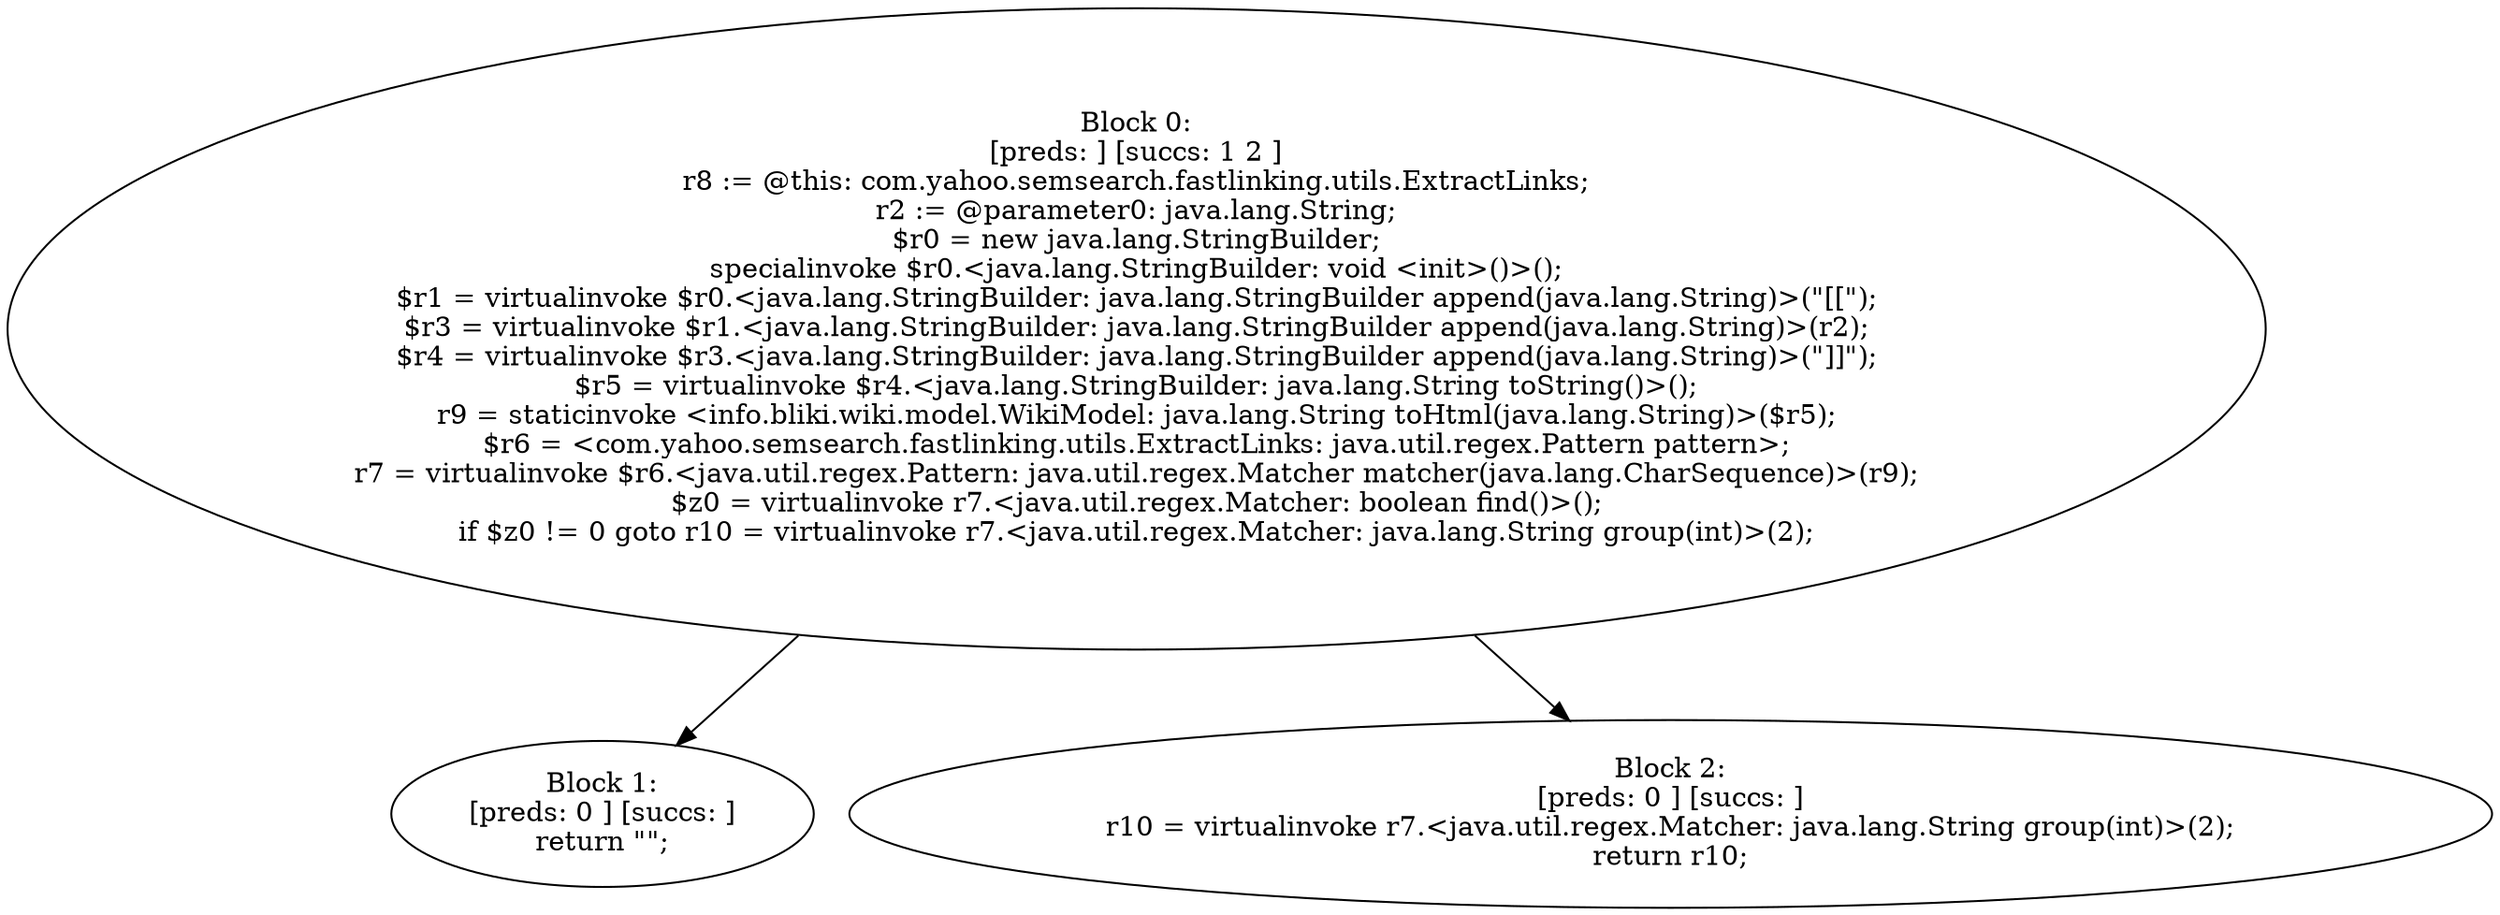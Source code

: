 digraph "unitGraph" {
    "Block 0:
[preds: ] [succs: 1 2 ]
r8 := @this: com.yahoo.semsearch.fastlinking.utils.ExtractLinks;
r2 := @parameter0: java.lang.String;
$r0 = new java.lang.StringBuilder;
specialinvoke $r0.<java.lang.StringBuilder: void <init>()>();
$r1 = virtualinvoke $r0.<java.lang.StringBuilder: java.lang.StringBuilder append(java.lang.String)>(\"[[\");
$r3 = virtualinvoke $r1.<java.lang.StringBuilder: java.lang.StringBuilder append(java.lang.String)>(r2);
$r4 = virtualinvoke $r3.<java.lang.StringBuilder: java.lang.StringBuilder append(java.lang.String)>(\"]]\");
$r5 = virtualinvoke $r4.<java.lang.StringBuilder: java.lang.String toString()>();
r9 = staticinvoke <info.bliki.wiki.model.WikiModel: java.lang.String toHtml(java.lang.String)>($r5);
$r6 = <com.yahoo.semsearch.fastlinking.utils.ExtractLinks: java.util.regex.Pattern pattern>;
r7 = virtualinvoke $r6.<java.util.regex.Pattern: java.util.regex.Matcher matcher(java.lang.CharSequence)>(r9);
$z0 = virtualinvoke r7.<java.util.regex.Matcher: boolean find()>();
if $z0 != 0 goto r10 = virtualinvoke r7.<java.util.regex.Matcher: java.lang.String group(int)>(2);
"
    "Block 1:
[preds: 0 ] [succs: ]
return \"\";
"
    "Block 2:
[preds: 0 ] [succs: ]
r10 = virtualinvoke r7.<java.util.regex.Matcher: java.lang.String group(int)>(2);
return r10;
"
    "Block 0:
[preds: ] [succs: 1 2 ]
r8 := @this: com.yahoo.semsearch.fastlinking.utils.ExtractLinks;
r2 := @parameter0: java.lang.String;
$r0 = new java.lang.StringBuilder;
specialinvoke $r0.<java.lang.StringBuilder: void <init>()>();
$r1 = virtualinvoke $r0.<java.lang.StringBuilder: java.lang.StringBuilder append(java.lang.String)>(\"[[\");
$r3 = virtualinvoke $r1.<java.lang.StringBuilder: java.lang.StringBuilder append(java.lang.String)>(r2);
$r4 = virtualinvoke $r3.<java.lang.StringBuilder: java.lang.StringBuilder append(java.lang.String)>(\"]]\");
$r5 = virtualinvoke $r4.<java.lang.StringBuilder: java.lang.String toString()>();
r9 = staticinvoke <info.bliki.wiki.model.WikiModel: java.lang.String toHtml(java.lang.String)>($r5);
$r6 = <com.yahoo.semsearch.fastlinking.utils.ExtractLinks: java.util.regex.Pattern pattern>;
r7 = virtualinvoke $r6.<java.util.regex.Pattern: java.util.regex.Matcher matcher(java.lang.CharSequence)>(r9);
$z0 = virtualinvoke r7.<java.util.regex.Matcher: boolean find()>();
if $z0 != 0 goto r10 = virtualinvoke r7.<java.util.regex.Matcher: java.lang.String group(int)>(2);
"->"Block 1:
[preds: 0 ] [succs: ]
return \"\";
";
    "Block 0:
[preds: ] [succs: 1 2 ]
r8 := @this: com.yahoo.semsearch.fastlinking.utils.ExtractLinks;
r2 := @parameter0: java.lang.String;
$r0 = new java.lang.StringBuilder;
specialinvoke $r0.<java.lang.StringBuilder: void <init>()>();
$r1 = virtualinvoke $r0.<java.lang.StringBuilder: java.lang.StringBuilder append(java.lang.String)>(\"[[\");
$r3 = virtualinvoke $r1.<java.lang.StringBuilder: java.lang.StringBuilder append(java.lang.String)>(r2);
$r4 = virtualinvoke $r3.<java.lang.StringBuilder: java.lang.StringBuilder append(java.lang.String)>(\"]]\");
$r5 = virtualinvoke $r4.<java.lang.StringBuilder: java.lang.String toString()>();
r9 = staticinvoke <info.bliki.wiki.model.WikiModel: java.lang.String toHtml(java.lang.String)>($r5);
$r6 = <com.yahoo.semsearch.fastlinking.utils.ExtractLinks: java.util.regex.Pattern pattern>;
r7 = virtualinvoke $r6.<java.util.regex.Pattern: java.util.regex.Matcher matcher(java.lang.CharSequence)>(r9);
$z0 = virtualinvoke r7.<java.util.regex.Matcher: boolean find()>();
if $z0 != 0 goto r10 = virtualinvoke r7.<java.util.regex.Matcher: java.lang.String group(int)>(2);
"->"Block 2:
[preds: 0 ] [succs: ]
r10 = virtualinvoke r7.<java.util.regex.Matcher: java.lang.String group(int)>(2);
return r10;
";
}
